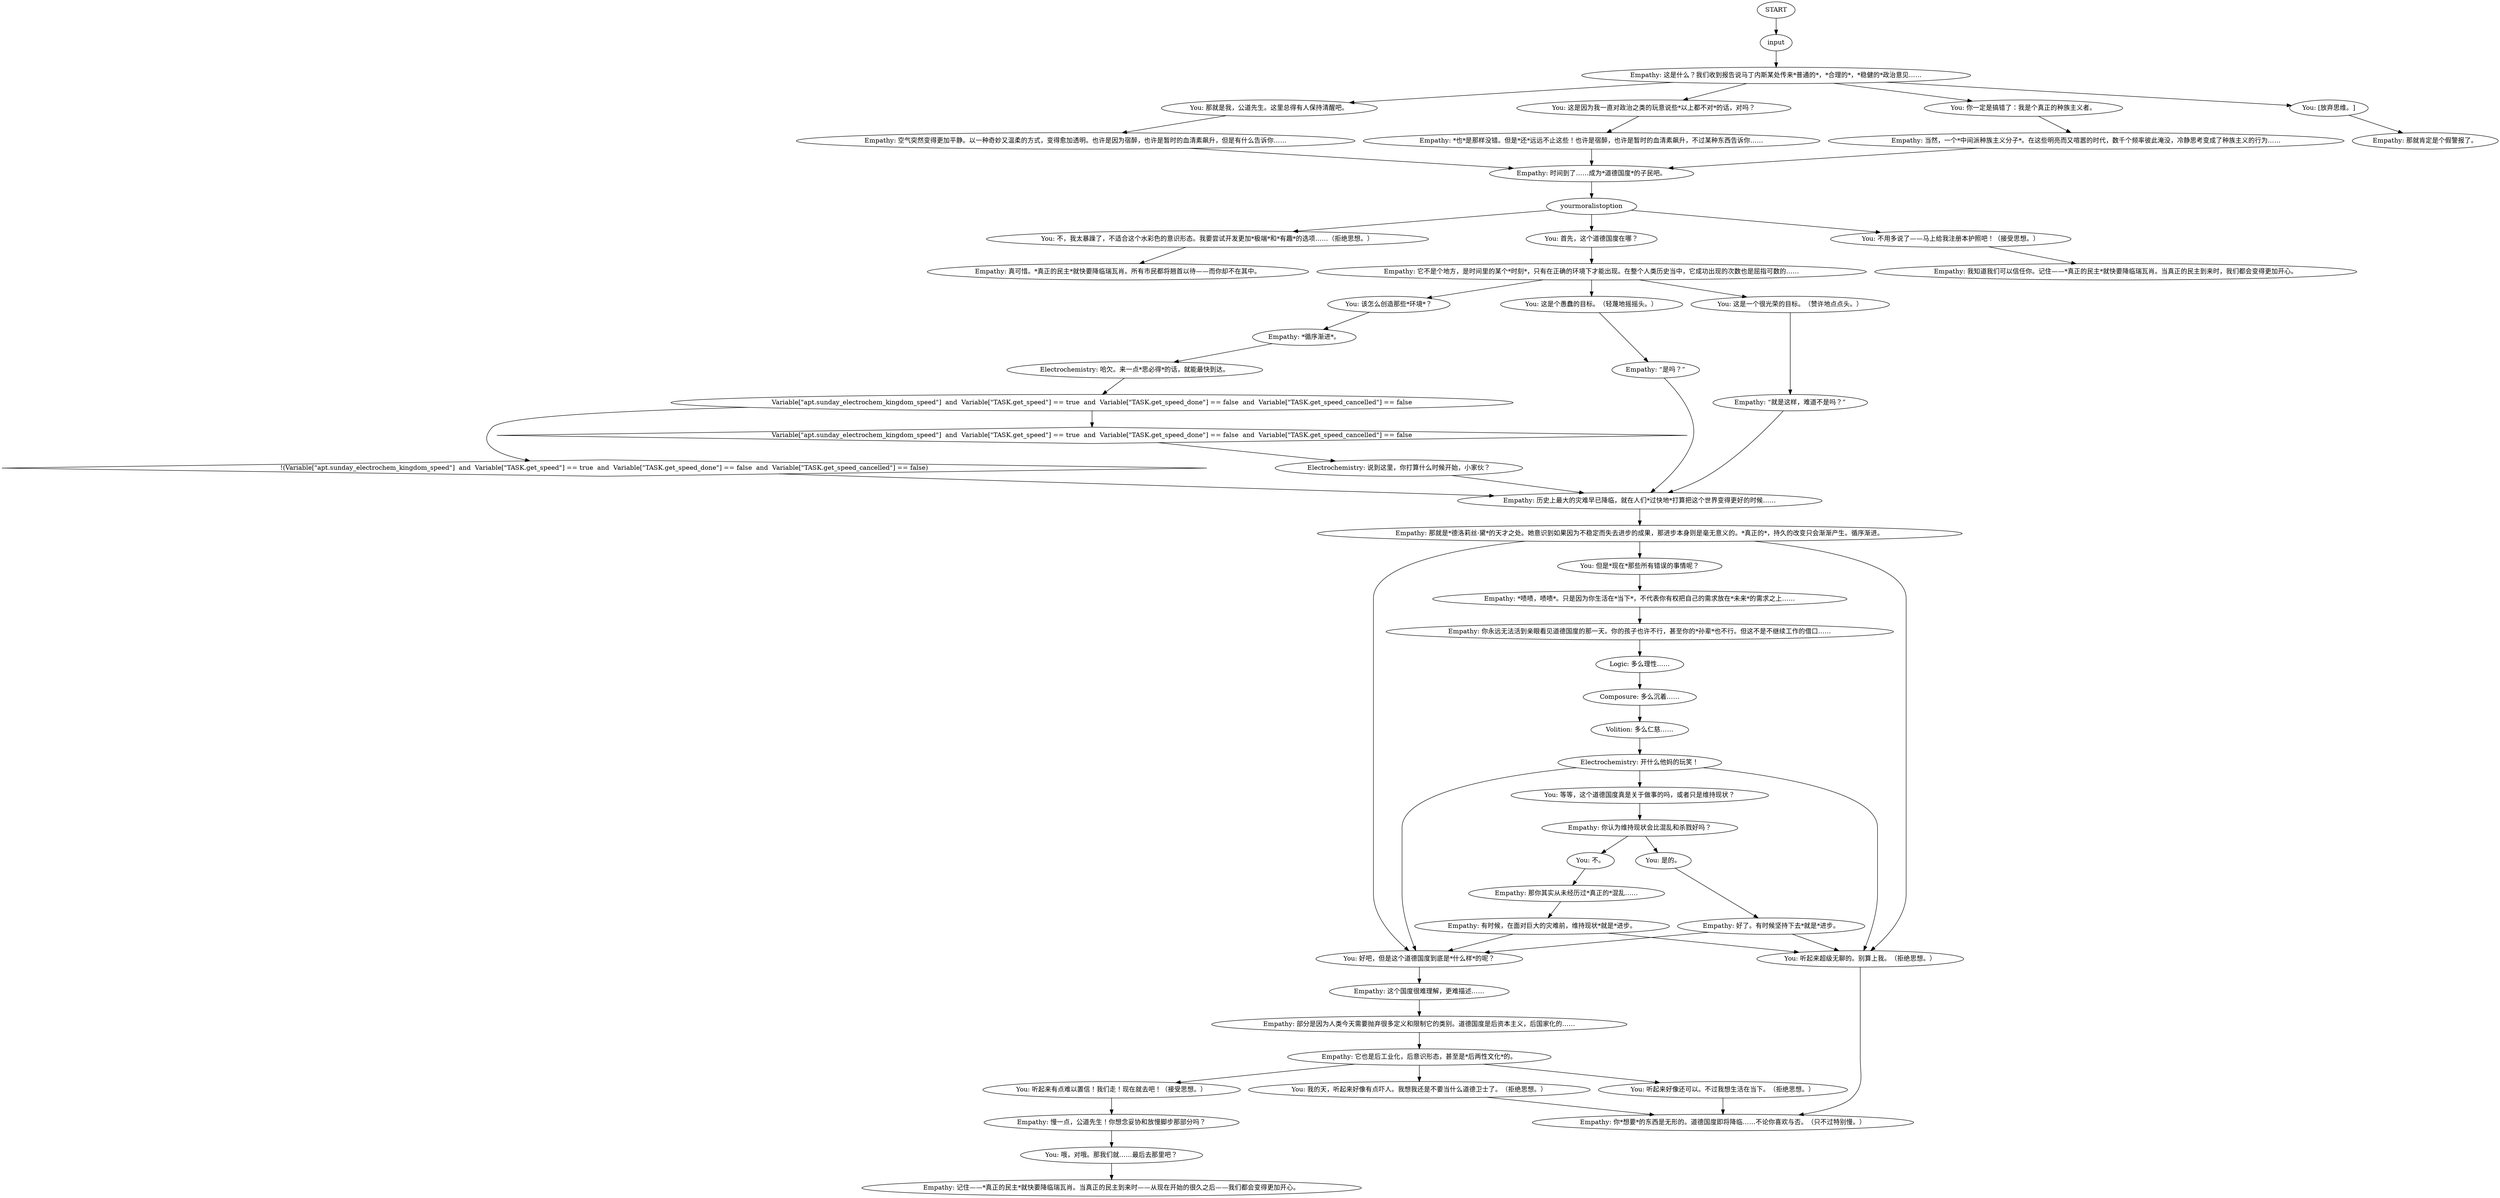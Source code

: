 # THOUGHT / KINGDOM OF CONSCIENCE
# Empathy informs you that you are a Moralist. Kingdom of Conscience awaits.
# ==================================================
digraph G {
	  0 [label="START"];
	  1 [label="input"];
	  2 [label="Empathy: *啧啧，啧啧*。只是因为你生活在*当下*，不代表你有权把自己的需求放在*未来*的需求之上……"];
	  3 [label="Empathy: *循序渐进*。"];
	  4 [label="Composure: 多么沉着……"];
	  5 [label="Empathy: 这个国度很难理解，更难描述……"];
	  6 [label="Empathy: 当然，一个*中间派种族主义分子*。在这些明亮而又喧嚣的时代，数千个频率彼此淹没，冷静思考变成了种族主义的行为……"];
	  7 [label="Electrochemistry: 说到这里，你打算什么时候开始，小家伙？"];
	  8 [label="You: 该怎么创造那些*环境*？"];
	  9 [label="Empathy: 你认为维持现状会比混乱和杀戮好吗？"];
	  10 [label="Empathy: 空气突然变得更加平静。以一种奇妙又温柔的方式，变得愈加透明。也许是因为宿醉，也许是暂时的血清素飙升，但是有什么告诉你……"];
	  11 [label="Empathy: “是吗？”"];
	  12 [label="You: 你一定是搞错了：我是个真正的种族主义者。"];
	  13 [label="You: [放弃思维。]"];
	  14 [label="Variable[\"apt.sunday_electrochem_kingdom_speed\"]  and  Variable[\"TASK.get_speed\"] == true  and  Variable[\"TASK.get_speed_done\"] == false  and  Variable[\"TASK.get_speed_cancelled\"] == false"];
	  15 [label="Variable[\"apt.sunday_electrochem_kingdom_speed\"]  and  Variable[\"TASK.get_speed\"] == true  and  Variable[\"TASK.get_speed_done\"] == false  and  Variable[\"TASK.get_speed_cancelled\"] == false", shape=diamond];
	  16 [label="!(Variable[\"apt.sunday_electrochem_kingdom_speed\"]  and  Variable[\"TASK.get_speed\"] == true  and  Variable[\"TASK.get_speed_done\"] == false  and  Variable[\"TASK.get_speed_cancelled\"] == false)", shape=diamond];
	  17 [label="Empathy: 这是什么？我们收到报告说马丁内斯某处传来*普通的*，*合理的*，*稳健的*政治意见……"];
	  18 [label="Empathy: 好了。有时候坚持下去*就是*进步。"];
	  19 [label="You: 这是个愚蠢的目标。（轻蔑地摇摇头。）"];
	  20 [label="You: 不，我太暴躁了，不适合这个水彩色的意识形态。我要尝试开发更加*极端*和*有趣*的选项……（拒绝思想。）"];
	  21 [label="You: 不。"];
	  22 [label="Electrochemistry: 开什么他妈的玩笑！"];
	  23 [label="Volition: 多么仁慈……"];
	  24 [label="You: 听起来有点难以置信！我们走！现在就去吧！（接受思想。）"];
	  25 [label="Empathy: 时间到了……成为*道德国度*的子民吧。"];
	  26 [label="Empathy: 那就肯定是个假警报了。"];
	  27 [label="Empathy: 记住——*真正的民主*就快要降临瑞瓦肖。当真正的民主到来时——从现在开始的很久之后——我们都会变得更加开心。"];
	  28 [label="You: 这是因为我一直对政治之类的玩意说些*以上都不对*的话，对吗？"];
	  29 [label="You: 首先，这个道德国度在哪？"];
	  30 [label="You: 不用多说了——马上给我注册本护照吧！（接受思想。）"];
	  32 [label="Empathy: 你永远无法活到亲眼看见道德国度的那一天。你的孩子也许不行，甚至你的*孙辈*也不行。但这不是不继续工作的借口……"];
	  33 [label="Empathy: 那就是*德洛莉丝·黛*的天才之处。她意识到如果因为不稳定而失去进步的成果，那进步本身则是毫无意义的。*真正的*，持久的改变只会渐渐产生。循序渐进。"];
	  34 [label="You: 那就是我，公道先生。这里总得有人保持清醒吧。"];
	  35 [label="Empathy: 真可惜。*真正的民主*就快要降临瑞瓦肖。所有市民都将翘首以待——而你却不在其中。"];
	  36 [label="You: 哦，对哦。那我们就……最后去那里吧？"];
	  37 [label="Empathy: 历史上最大的灾难早已降临，就在人们*过快地*打算把这个世界变得更好的时候……"];
	  38 [label="You: 我的天，听起来好像有点吓人。我想我还是不要当什么道德卫士了。（拒绝思想。）"];
	  39 [label="You: 等等，这个道德国度真是关于做事的吗，或者只是维持现状？"];
	  40 [label="You: 听起来好像还可以。不过我想生活在当下。（拒绝思想。）"];
	  41 [label="Empathy: 有时候，在面对巨大的灾难前，维持现状*就是*进步。"];
	  42 [label="Empathy: “就是这样，难道不是吗？”"];
	  43 [label="Empathy: 它也是后工业化，后意识形态，甚至是*后两性文化*的。"];
	  44 [label="You: 但是*现在*那些所有错误的事情呢？"];
	  45 [label="Empathy: 你*想要*的东西是无形的。道德国度即将降临……不论你喜欢与否。（只不过特别慢。）"];
	  46 [label="You: 听起来超级无聊的。别算上我。（拒绝思想。）"];
	  47 [label="Empathy: 慢一点，公道先生！你想念妥协和放慢脚步那部分吗？"];
	  48 [label="Empathy: 它不是个地方，是时间里的某个*时刻*，只有在正确的环境下才能出现。在整个人类历史当中，它成功出现的次数也是屈指可数的……"];
	  49 [label="Empathy: 我知道我们可以信任你。记住——*真正的民主*就快要降临瑞瓦肖。当真正的民主到来时，我们都会变得更加开心。"];
	  50 [label="yourmoralistoption"];
	  51 [label="You: 是的。"];
	  52 [label="Empathy: 那你其实从未经历过*真正的*混乱……"];
	  53 [label="You: 这是一个很光荣的目标。（赞许地点点头。）"];
	  54 [label="You: 好吧，但是这个道德国度到底是*什么样*的呢？"];
	  55 [label="Empathy: *也*是那样没错。但是*还*远远不止这些！也许是宿醉，也许是暂时的血清素飙升，不过某种东西告诉你……"];
	  56 [label="Electrochemistry: 哈欠。来一点*思必得*的话，就能最快到达。"];
	  57 [label="Empathy: 部分是因为人类今天需要抛弃很多定义和限制它的类别。道德国度是后资本主义，后国家化的……"];
	  58 [label="Logic: 多么理性……"];
	  0 -> 1
	  1 -> 17
	  2 -> 32
	  3 -> 56
	  4 -> 23
	  5 -> 57
	  6 -> 25
	  7 -> 37
	  8 -> 3
	  9 -> 51
	  9 -> 21
	  10 -> 25
	  11 -> 37
	  12 -> 6
	  13 -> 26
	  14 -> 16
	  14 -> 15
	  15 -> 7
	  16 -> 37
	  17 -> 34
	  17 -> 13
	  17 -> 12
	  17 -> 28
	  18 -> 46
	  18 -> 54
	  19 -> 11
	  20 -> 35
	  21 -> 52
	  22 -> 46
	  22 -> 54
	  22 -> 39
	  23 -> 22
	  24 -> 47
	  25 -> 50
	  28 -> 55
	  29 -> 48
	  30 -> 49
	  32 -> 58
	  33 -> 46
	  33 -> 44
	  33 -> 54
	  34 -> 10
	  36 -> 27
	  37 -> 33
	  38 -> 45
	  39 -> 9
	  40 -> 45
	  41 -> 46
	  41 -> 54
	  42 -> 37
	  43 -> 24
	  43 -> 40
	  43 -> 38
	  44 -> 2
	  46 -> 45
	  47 -> 36
	  48 -> 8
	  48 -> 19
	  48 -> 53
	  50 -> 20
	  50 -> 29
	  50 -> 30
	  51 -> 18
	  52 -> 41
	  53 -> 42
	  54 -> 5
	  55 -> 25
	  56 -> 14
	  57 -> 43
	  58 -> 4
}

